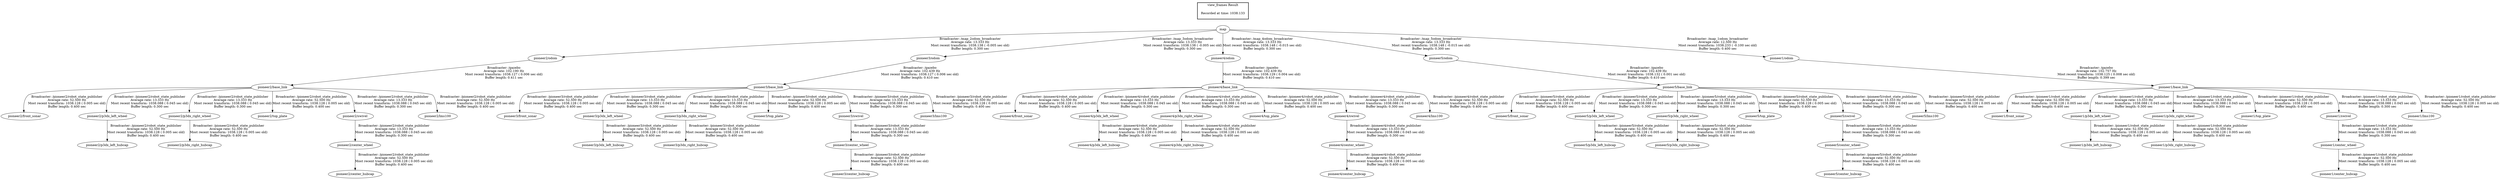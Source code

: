 digraph G {
"pioneer2/odom" -> "pioneer2/base_link"[label="Broadcaster: /gazebo\nAverage rate: 102.190 Hz\nMost recent transform: 1038.127 ( 0.006 sec old)\nBuffer length: 0.411 sec\n"];
"map" -> "pioneer2/odom"[label="Broadcaster: /map_2odom_broadcaster\nAverage rate: 13.333 Hz\nMost recent transform: 1038.138 ( -0.005 sec old)\nBuffer length: 0.300 sec\n"];
"pioneer3/odom" -> "pioneer3/base_link"[label="Broadcaster: /gazebo\nAverage rate: 102.439 Hz\nMost recent transform: 1038.127 ( 0.006 sec old)\nBuffer length: 0.410 sec\n"];
"map" -> "pioneer3/odom"[label="Broadcaster: /map_3odom_broadcaster\nAverage rate: 13.333 Hz\nMost recent transform: 1038.138 ( -0.005 sec old)\nBuffer length: 0.300 sec\n"];
"pioneer4/odom" -> "pioneer4/base_link"[label="Broadcaster: /gazebo\nAverage rate: 102.439 Hz\nMost recent transform: 1038.129 ( 0.004 sec old)\nBuffer length: 0.410 sec\n"];
"map" -> "pioneer4/odom"[label="Broadcaster: /map_4odom_broadcaster\nAverage rate: 13.333 Hz\nMost recent transform: 1038.148 ( -0.015 sec old)\nBuffer length: 0.300 sec\n"];
"pioneer5/odom" -> "pioneer5/base_link"[label="Broadcaster: /gazebo\nAverage rate: 102.439 Hz\nMost recent transform: 1038.132 ( 0.001 sec old)\nBuffer length: 0.410 sec\n"];
"map" -> "pioneer5/odom"[label="Broadcaster: /map_5odom_broadcaster\nAverage rate: 13.333 Hz\nMost recent transform: 1038.148 ( -0.015 sec old)\nBuffer length: 0.300 sec\n"];
"pioneer1/odom" -> "pioneer1/base_link"[label="Broadcaster: /gazebo\nAverage rate: 102.757 Hz\nMost recent transform: 1038.125 ( 0.008 sec old)\nBuffer length: 0.399 sec\n"];
"map" -> "pioneer1/odom"[label="Broadcaster: /map_1odom_broadcaster\nAverage rate: 12.500 Hz\nMost recent transform: 1038.233 ( -0.100 sec old)\nBuffer length: 0.400 sec\n"];
"pioneer1/base_link" -> "pioneer1/front_sonar"[label="Broadcaster: /pioneer1/robot_state_publisher\nAverage rate: 52.500 Hz\nMost recent transform: 1038.128 ( 0.005 sec old)\nBuffer length: 0.400 sec\n"];
"pioneer1/p3dx_left_wheel" -> "pioneer1/p3dx_left_hubcap"[label="Broadcaster: /pioneer1/robot_state_publisher\nAverage rate: 52.500 Hz\nMost recent transform: 1038.128 ( 0.005 sec old)\nBuffer length: 0.400 sec\n"];
"pioneer1/base_link" -> "pioneer1/p3dx_left_wheel"[label="Broadcaster: /pioneer1/robot_state_publisher\nAverage rate: 13.333 Hz\nMost recent transform: 1038.088 ( 0.045 sec old)\nBuffer length: 0.300 sec\n"];
"pioneer1/p3dx_right_wheel" -> "pioneer1/p3dx_right_hubcap"[label="Broadcaster: /pioneer1/robot_state_publisher\nAverage rate: 52.500 Hz\nMost recent transform: 1038.128 ( 0.005 sec old)\nBuffer length: 0.400 sec\n"];
"pioneer1/base_link" -> "pioneer1/p3dx_right_wheel"[label="Broadcaster: /pioneer1/robot_state_publisher\nAverage rate: 13.333 Hz\nMost recent transform: 1038.088 ( 0.045 sec old)\nBuffer length: 0.300 sec\n"];
"pioneer1/base_link" -> "pioneer1/top_plate"[label="Broadcaster: /pioneer1/robot_state_publisher\nAverage rate: 52.500 Hz\nMost recent transform: 1038.128 ( 0.005 sec old)\nBuffer length: 0.400 sec\n"];
"pioneer1/center_wheel" -> "pioneer1/center_hubcap"[label="Broadcaster: /pioneer1/robot_state_publisher\nAverage rate: 52.500 Hz\nMost recent transform: 1038.128 ( 0.005 sec old)\nBuffer length: 0.400 sec\n"];
"pioneer1/swivel" -> "pioneer1/center_wheel"[label="Broadcaster: /pioneer1/robot_state_publisher\nAverage rate: 13.333 Hz\nMost recent transform: 1038.088 ( 0.045 sec old)\nBuffer length: 0.300 sec\n"];
"pioneer1/base_link" -> "pioneer1/lms100"[label="Broadcaster: /pioneer1/robot_state_publisher\nAverage rate: 52.500 Hz\nMost recent transform: 1038.128 ( 0.005 sec old)\nBuffer length: 0.400 sec\n"];
"pioneer2/base_link" -> "pioneer2/front_sonar"[label="Broadcaster: /pioneer2/robot_state_publisher\nAverage rate: 52.500 Hz\nMost recent transform: 1038.128 ( 0.005 sec old)\nBuffer length: 0.400 sec\n"];
"pioneer2/p3dx_left_wheel" -> "pioneer2/p3dx_left_hubcap"[label="Broadcaster: /pioneer2/robot_state_publisher\nAverage rate: 52.500 Hz\nMost recent transform: 1038.128 ( 0.005 sec old)\nBuffer length: 0.400 sec\n"];
"pioneer2/base_link" -> "pioneer2/p3dx_left_wheel"[label="Broadcaster: /pioneer2/robot_state_publisher\nAverage rate: 13.333 Hz\nMost recent transform: 1038.088 ( 0.045 sec old)\nBuffer length: 0.300 sec\n"];
"pioneer2/p3dx_right_wheel" -> "pioneer2/p3dx_right_hubcap"[label="Broadcaster: /pioneer2/robot_state_publisher\nAverage rate: 52.500 Hz\nMost recent transform: 1038.128 ( 0.005 sec old)\nBuffer length: 0.400 sec\n"];
"pioneer2/base_link" -> "pioneer2/p3dx_right_wheel"[label="Broadcaster: /pioneer2/robot_state_publisher\nAverage rate: 13.333 Hz\nMost recent transform: 1038.088 ( 0.045 sec old)\nBuffer length: 0.300 sec\n"];
"pioneer2/base_link" -> "pioneer2/top_plate"[label="Broadcaster: /pioneer2/robot_state_publisher\nAverage rate: 52.500 Hz\nMost recent transform: 1038.128 ( 0.005 sec old)\nBuffer length: 0.400 sec\n"];
"pioneer2/center_wheel" -> "pioneer2/center_hubcap"[label="Broadcaster: /pioneer2/robot_state_publisher\nAverage rate: 52.500 Hz\nMost recent transform: 1038.128 ( 0.005 sec old)\nBuffer length: 0.400 sec\n"];
"pioneer2/swivel" -> "pioneer2/center_wheel"[label="Broadcaster: /pioneer2/robot_state_publisher\nAverage rate: 13.333 Hz\nMost recent transform: 1038.088 ( 0.045 sec old)\nBuffer length: 0.300 sec\n"];
"pioneer2/base_link" -> "pioneer2/lms100"[label="Broadcaster: /pioneer2/robot_state_publisher\nAverage rate: 52.500 Hz\nMost recent transform: 1038.128 ( 0.005 sec old)\nBuffer length: 0.400 sec\n"];
"pioneer5/base_link" -> "pioneer5/front_sonar"[label="Broadcaster: /pioneer5/robot_state_publisher\nAverage rate: 52.500 Hz\nMost recent transform: 1038.128 ( 0.005 sec old)\nBuffer length: 0.400 sec\n"];
"pioneer5/p3dx_left_wheel" -> "pioneer5/p3dx_left_hubcap"[label="Broadcaster: /pioneer5/robot_state_publisher\nAverage rate: 52.500 Hz\nMost recent transform: 1038.128 ( 0.005 sec old)\nBuffer length: 0.400 sec\n"];
"pioneer5/base_link" -> "pioneer5/p3dx_left_wheel"[label="Broadcaster: /pioneer5/robot_state_publisher\nAverage rate: 13.333 Hz\nMost recent transform: 1038.088 ( 0.045 sec old)\nBuffer length: 0.300 sec\n"];
"pioneer5/p3dx_right_wheel" -> "pioneer5/p3dx_right_hubcap"[label="Broadcaster: /pioneer5/robot_state_publisher\nAverage rate: 52.500 Hz\nMost recent transform: 1038.128 ( 0.005 sec old)\nBuffer length: 0.400 sec\n"];
"pioneer5/base_link" -> "pioneer5/p3dx_right_wheel"[label="Broadcaster: /pioneer5/robot_state_publisher\nAverage rate: 13.333 Hz\nMost recent transform: 1038.088 ( 0.045 sec old)\nBuffer length: 0.300 sec\n"];
"pioneer5/base_link" -> "pioneer5/top_plate"[label="Broadcaster: /pioneer5/robot_state_publisher\nAverage rate: 52.500 Hz\nMost recent transform: 1038.128 ( 0.005 sec old)\nBuffer length: 0.400 sec\n"];
"pioneer5/center_wheel" -> "pioneer5/center_hubcap"[label="Broadcaster: /pioneer5/robot_state_publisher\nAverage rate: 52.500 Hz\nMost recent transform: 1038.128 ( 0.005 sec old)\nBuffer length: 0.400 sec\n"];
"pioneer5/swivel" -> "pioneer5/center_wheel"[label="Broadcaster: /pioneer5/robot_state_publisher\nAverage rate: 13.333 Hz\nMost recent transform: 1038.088 ( 0.045 sec old)\nBuffer length: 0.300 sec\n"];
"pioneer5/base_link" -> "pioneer5/lms100"[label="Broadcaster: /pioneer5/robot_state_publisher\nAverage rate: 52.500 Hz\nMost recent transform: 1038.128 ( 0.005 sec old)\nBuffer length: 0.400 sec\n"];
"pioneer4/base_link" -> "pioneer4/front_sonar"[label="Broadcaster: /pioneer4/robot_state_publisher\nAverage rate: 52.500 Hz\nMost recent transform: 1038.128 ( 0.005 sec old)\nBuffer length: 0.400 sec\n"];
"pioneer4/p3dx_left_wheel" -> "pioneer4/p3dx_left_hubcap"[label="Broadcaster: /pioneer4/robot_state_publisher\nAverage rate: 52.500 Hz\nMost recent transform: 1038.128 ( 0.005 sec old)\nBuffer length: 0.400 sec\n"];
"pioneer4/base_link" -> "pioneer4/p3dx_left_wheel"[label="Broadcaster: /pioneer4/robot_state_publisher\nAverage rate: 13.333 Hz\nMost recent transform: 1038.088 ( 0.045 sec old)\nBuffer length: 0.300 sec\n"];
"pioneer4/p3dx_right_wheel" -> "pioneer4/p3dx_right_hubcap"[label="Broadcaster: /pioneer4/robot_state_publisher\nAverage rate: 52.500 Hz\nMost recent transform: 1038.128 ( 0.005 sec old)\nBuffer length: 0.400 sec\n"];
"pioneer4/base_link" -> "pioneer4/p3dx_right_wheel"[label="Broadcaster: /pioneer4/robot_state_publisher\nAverage rate: 13.333 Hz\nMost recent transform: 1038.088 ( 0.045 sec old)\nBuffer length: 0.300 sec\n"];
"pioneer4/base_link" -> "pioneer4/top_plate"[label="Broadcaster: /pioneer4/robot_state_publisher\nAverage rate: 52.500 Hz\nMost recent transform: 1038.128 ( 0.005 sec old)\nBuffer length: 0.400 sec\n"];
"pioneer4/center_wheel" -> "pioneer4/center_hubcap"[label="Broadcaster: /pioneer4/robot_state_publisher\nAverage rate: 52.500 Hz\nMost recent transform: 1038.128 ( 0.005 sec old)\nBuffer length: 0.400 sec\n"];
"pioneer4/swivel" -> "pioneer4/center_wheel"[label="Broadcaster: /pioneer4/robot_state_publisher\nAverage rate: 13.333 Hz\nMost recent transform: 1038.088 ( 0.045 sec old)\nBuffer length: 0.300 sec\n"];
"pioneer4/base_link" -> "pioneer4/lms100"[label="Broadcaster: /pioneer4/robot_state_publisher\nAverage rate: 52.500 Hz\nMost recent transform: 1038.128 ( 0.005 sec old)\nBuffer length: 0.400 sec\n"];
"pioneer3/base_link" -> "pioneer3/front_sonar"[label="Broadcaster: /pioneer3/robot_state_publisher\nAverage rate: 52.500 Hz\nMost recent transform: 1038.128 ( 0.005 sec old)\nBuffer length: 0.400 sec\n"];
"pioneer3/p3dx_left_wheel" -> "pioneer3/p3dx_left_hubcap"[label="Broadcaster: /pioneer3/robot_state_publisher\nAverage rate: 52.500 Hz\nMost recent transform: 1038.128 ( 0.005 sec old)\nBuffer length: 0.400 sec\n"];
"pioneer3/base_link" -> "pioneer3/p3dx_left_wheel"[label="Broadcaster: /pioneer3/robot_state_publisher\nAverage rate: 13.333 Hz\nMost recent transform: 1038.088 ( 0.045 sec old)\nBuffer length: 0.300 sec\n"];
"pioneer3/p3dx_right_wheel" -> "pioneer3/p3dx_right_hubcap"[label="Broadcaster: /pioneer3/robot_state_publisher\nAverage rate: 52.500 Hz\nMost recent transform: 1038.128 ( 0.005 sec old)\nBuffer length: 0.400 sec\n"];
"pioneer3/base_link" -> "pioneer3/p3dx_right_wheel"[label="Broadcaster: /pioneer3/robot_state_publisher\nAverage rate: 13.333 Hz\nMost recent transform: 1038.088 ( 0.045 sec old)\nBuffer length: 0.300 sec\n"];
"pioneer3/base_link" -> "pioneer3/top_plate"[label="Broadcaster: /pioneer3/robot_state_publisher\nAverage rate: 52.500 Hz\nMost recent transform: 1038.128 ( 0.005 sec old)\nBuffer length: 0.400 sec\n"];
"pioneer3/center_wheel" -> "pioneer3/center_hubcap"[label="Broadcaster: /pioneer3/robot_state_publisher\nAverage rate: 52.500 Hz\nMost recent transform: 1038.128 ( 0.005 sec old)\nBuffer length: 0.400 sec\n"];
"pioneer3/swivel" -> "pioneer3/center_wheel"[label="Broadcaster: /pioneer3/robot_state_publisher\nAverage rate: 13.333 Hz\nMost recent transform: 1038.088 ( 0.045 sec old)\nBuffer length: 0.300 sec\n"];
"pioneer3/base_link" -> "pioneer3/lms100"[label="Broadcaster: /pioneer3/robot_state_publisher\nAverage rate: 52.500 Hz\nMost recent transform: 1038.128 ( 0.005 sec old)\nBuffer length: 0.400 sec\n"];
"pioneer2/base_link" -> "pioneer2/swivel"[label="Broadcaster: /pioneer2/robot_state_publisher\nAverage rate: 13.333 Hz\nMost recent transform: 1038.088 ( 0.045 sec old)\nBuffer length: 0.300 sec\n"];
"pioneer5/base_link" -> "pioneer5/swivel"[label="Broadcaster: /pioneer5/robot_state_publisher\nAverage rate: 13.333 Hz\nMost recent transform: 1038.088 ( 0.045 sec old)\nBuffer length: 0.300 sec\n"];
"pioneer1/base_link" -> "pioneer1/swivel"[label="Broadcaster: /pioneer1/robot_state_publisher\nAverage rate: 13.333 Hz\nMost recent transform: 1038.088 ( 0.045 sec old)\nBuffer length: 0.300 sec\n"];
"pioneer3/base_link" -> "pioneer3/swivel"[label="Broadcaster: /pioneer3/robot_state_publisher\nAverage rate: 13.333 Hz\nMost recent transform: 1038.088 ( 0.045 sec old)\nBuffer length: 0.300 sec\n"];
"pioneer4/base_link" -> "pioneer4/swivel"[label="Broadcaster: /pioneer4/robot_state_publisher\nAverage rate: 13.333 Hz\nMost recent transform: 1038.088 ( 0.045 sec old)\nBuffer length: 0.300 sec\n"];
edge [style=invis];
 subgraph cluster_legend { style=bold; color=black; label ="view_frames Result";
"Recorded at time: 1038.133"[ shape=plaintext ] ;
 }->"map";
}